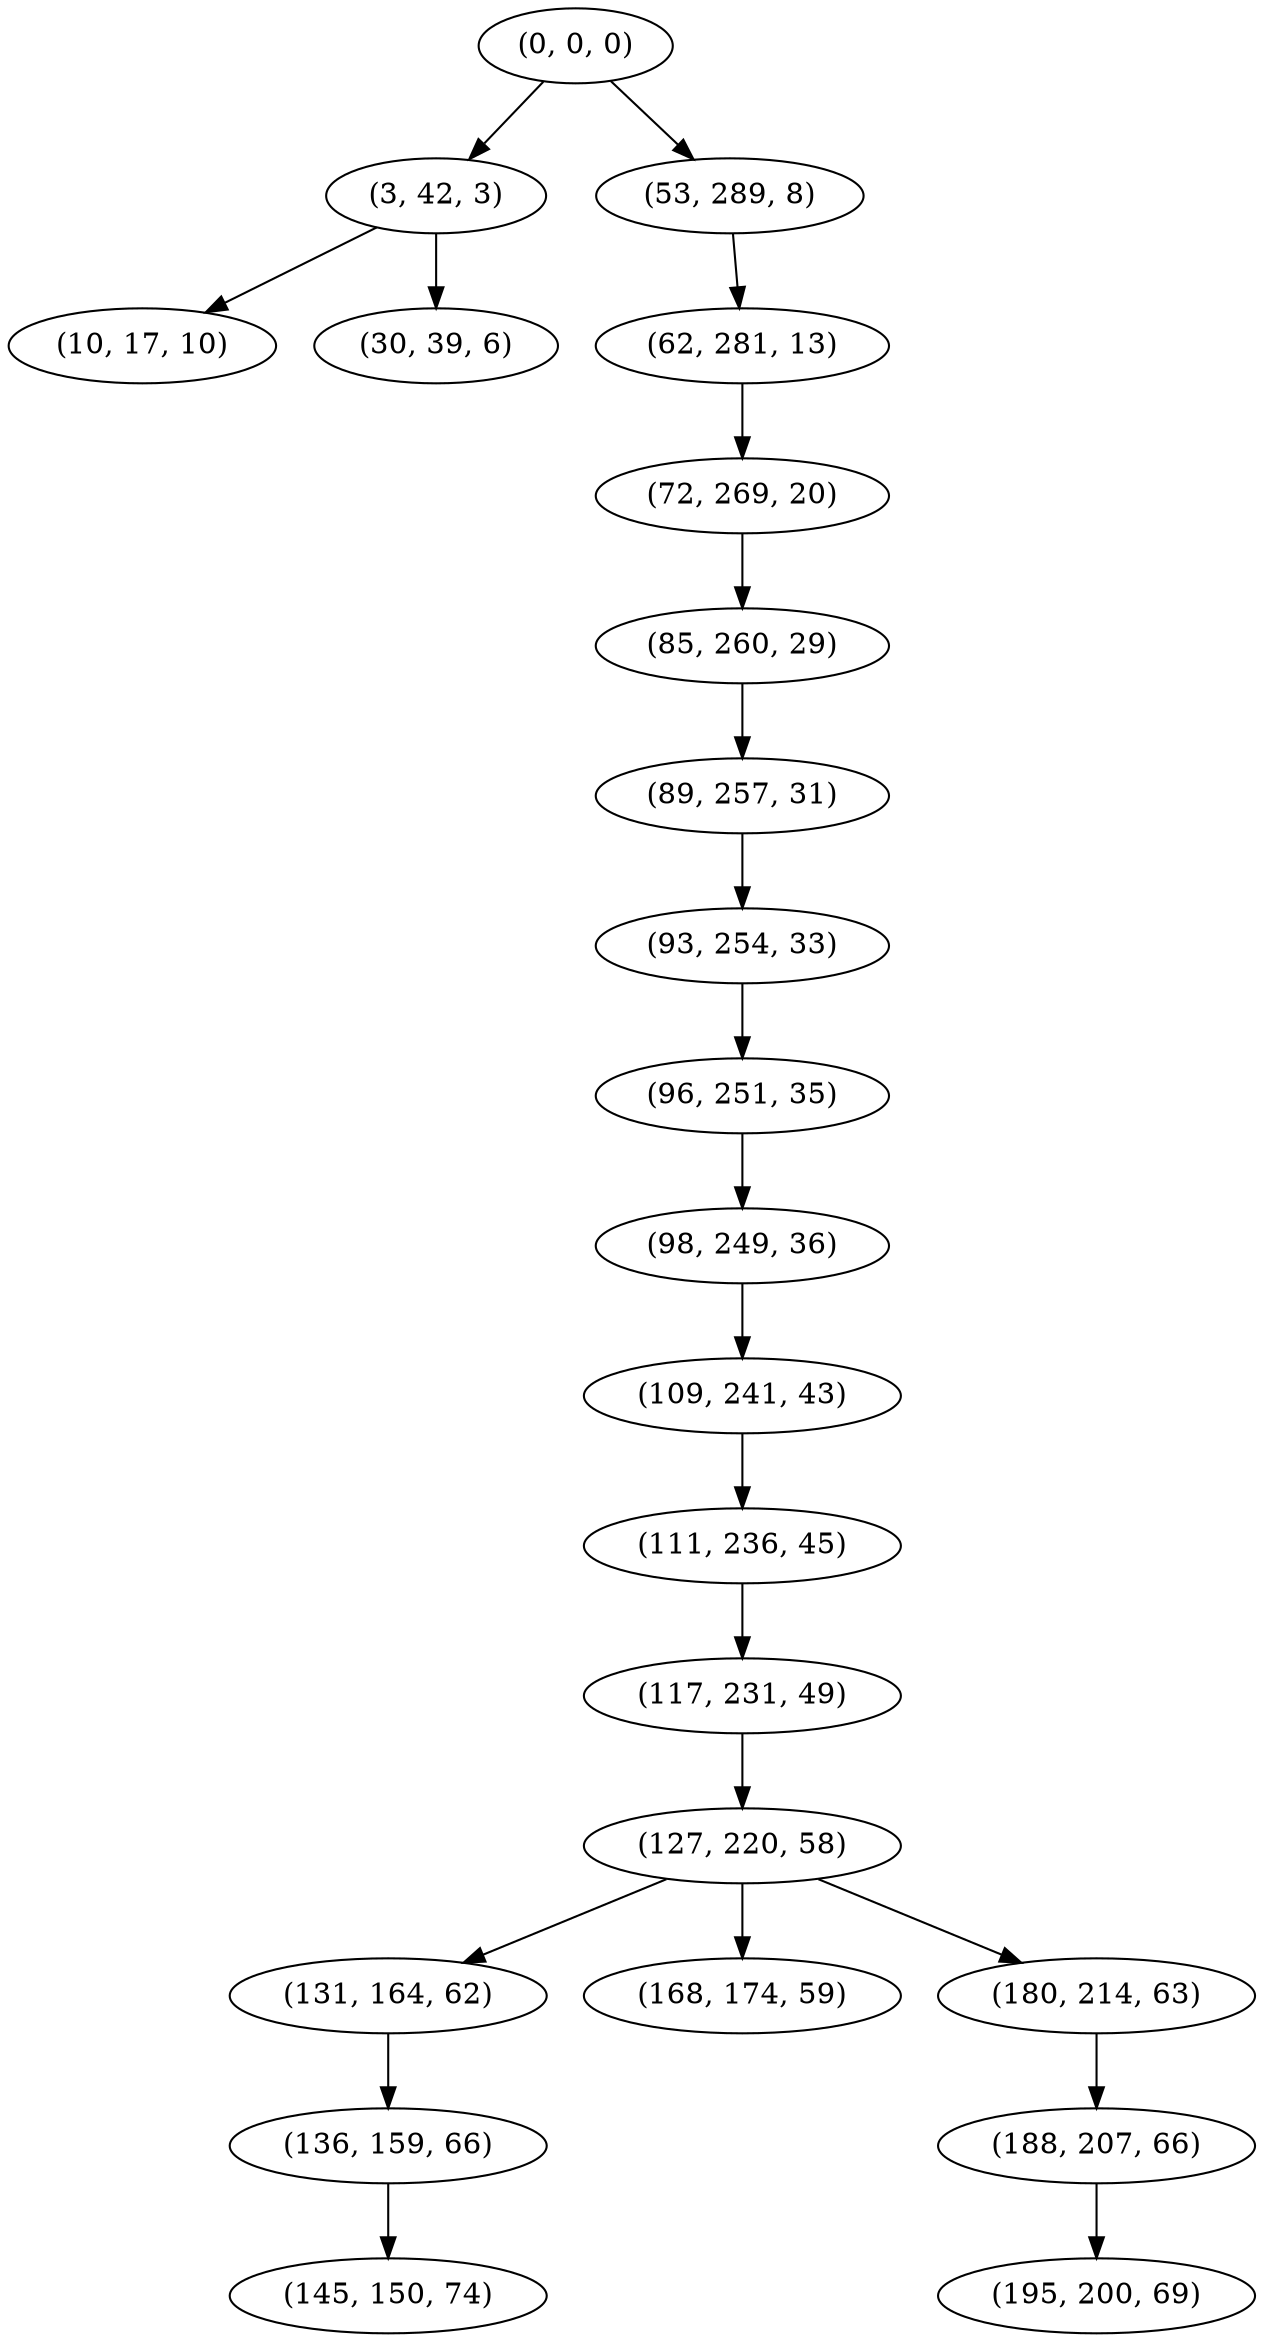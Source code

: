 digraph tree {
    "(0, 0, 0)";
    "(3, 42, 3)";
    "(10, 17, 10)";
    "(30, 39, 6)";
    "(53, 289, 8)";
    "(62, 281, 13)";
    "(72, 269, 20)";
    "(85, 260, 29)";
    "(89, 257, 31)";
    "(93, 254, 33)";
    "(96, 251, 35)";
    "(98, 249, 36)";
    "(109, 241, 43)";
    "(111, 236, 45)";
    "(117, 231, 49)";
    "(127, 220, 58)";
    "(131, 164, 62)";
    "(136, 159, 66)";
    "(145, 150, 74)";
    "(168, 174, 59)";
    "(180, 214, 63)";
    "(188, 207, 66)";
    "(195, 200, 69)";
    "(0, 0, 0)" -> "(3, 42, 3)";
    "(0, 0, 0)" -> "(53, 289, 8)";
    "(3, 42, 3)" -> "(10, 17, 10)";
    "(3, 42, 3)" -> "(30, 39, 6)";
    "(53, 289, 8)" -> "(62, 281, 13)";
    "(62, 281, 13)" -> "(72, 269, 20)";
    "(72, 269, 20)" -> "(85, 260, 29)";
    "(85, 260, 29)" -> "(89, 257, 31)";
    "(89, 257, 31)" -> "(93, 254, 33)";
    "(93, 254, 33)" -> "(96, 251, 35)";
    "(96, 251, 35)" -> "(98, 249, 36)";
    "(98, 249, 36)" -> "(109, 241, 43)";
    "(109, 241, 43)" -> "(111, 236, 45)";
    "(111, 236, 45)" -> "(117, 231, 49)";
    "(117, 231, 49)" -> "(127, 220, 58)";
    "(127, 220, 58)" -> "(131, 164, 62)";
    "(127, 220, 58)" -> "(168, 174, 59)";
    "(127, 220, 58)" -> "(180, 214, 63)";
    "(131, 164, 62)" -> "(136, 159, 66)";
    "(136, 159, 66)" -> "(145, 150, 74)";
    "(180, 214, 63)" -> "(188, 207, 66)";
    "(188, 207, 66)" -> "(195, 200, 69)";
}
